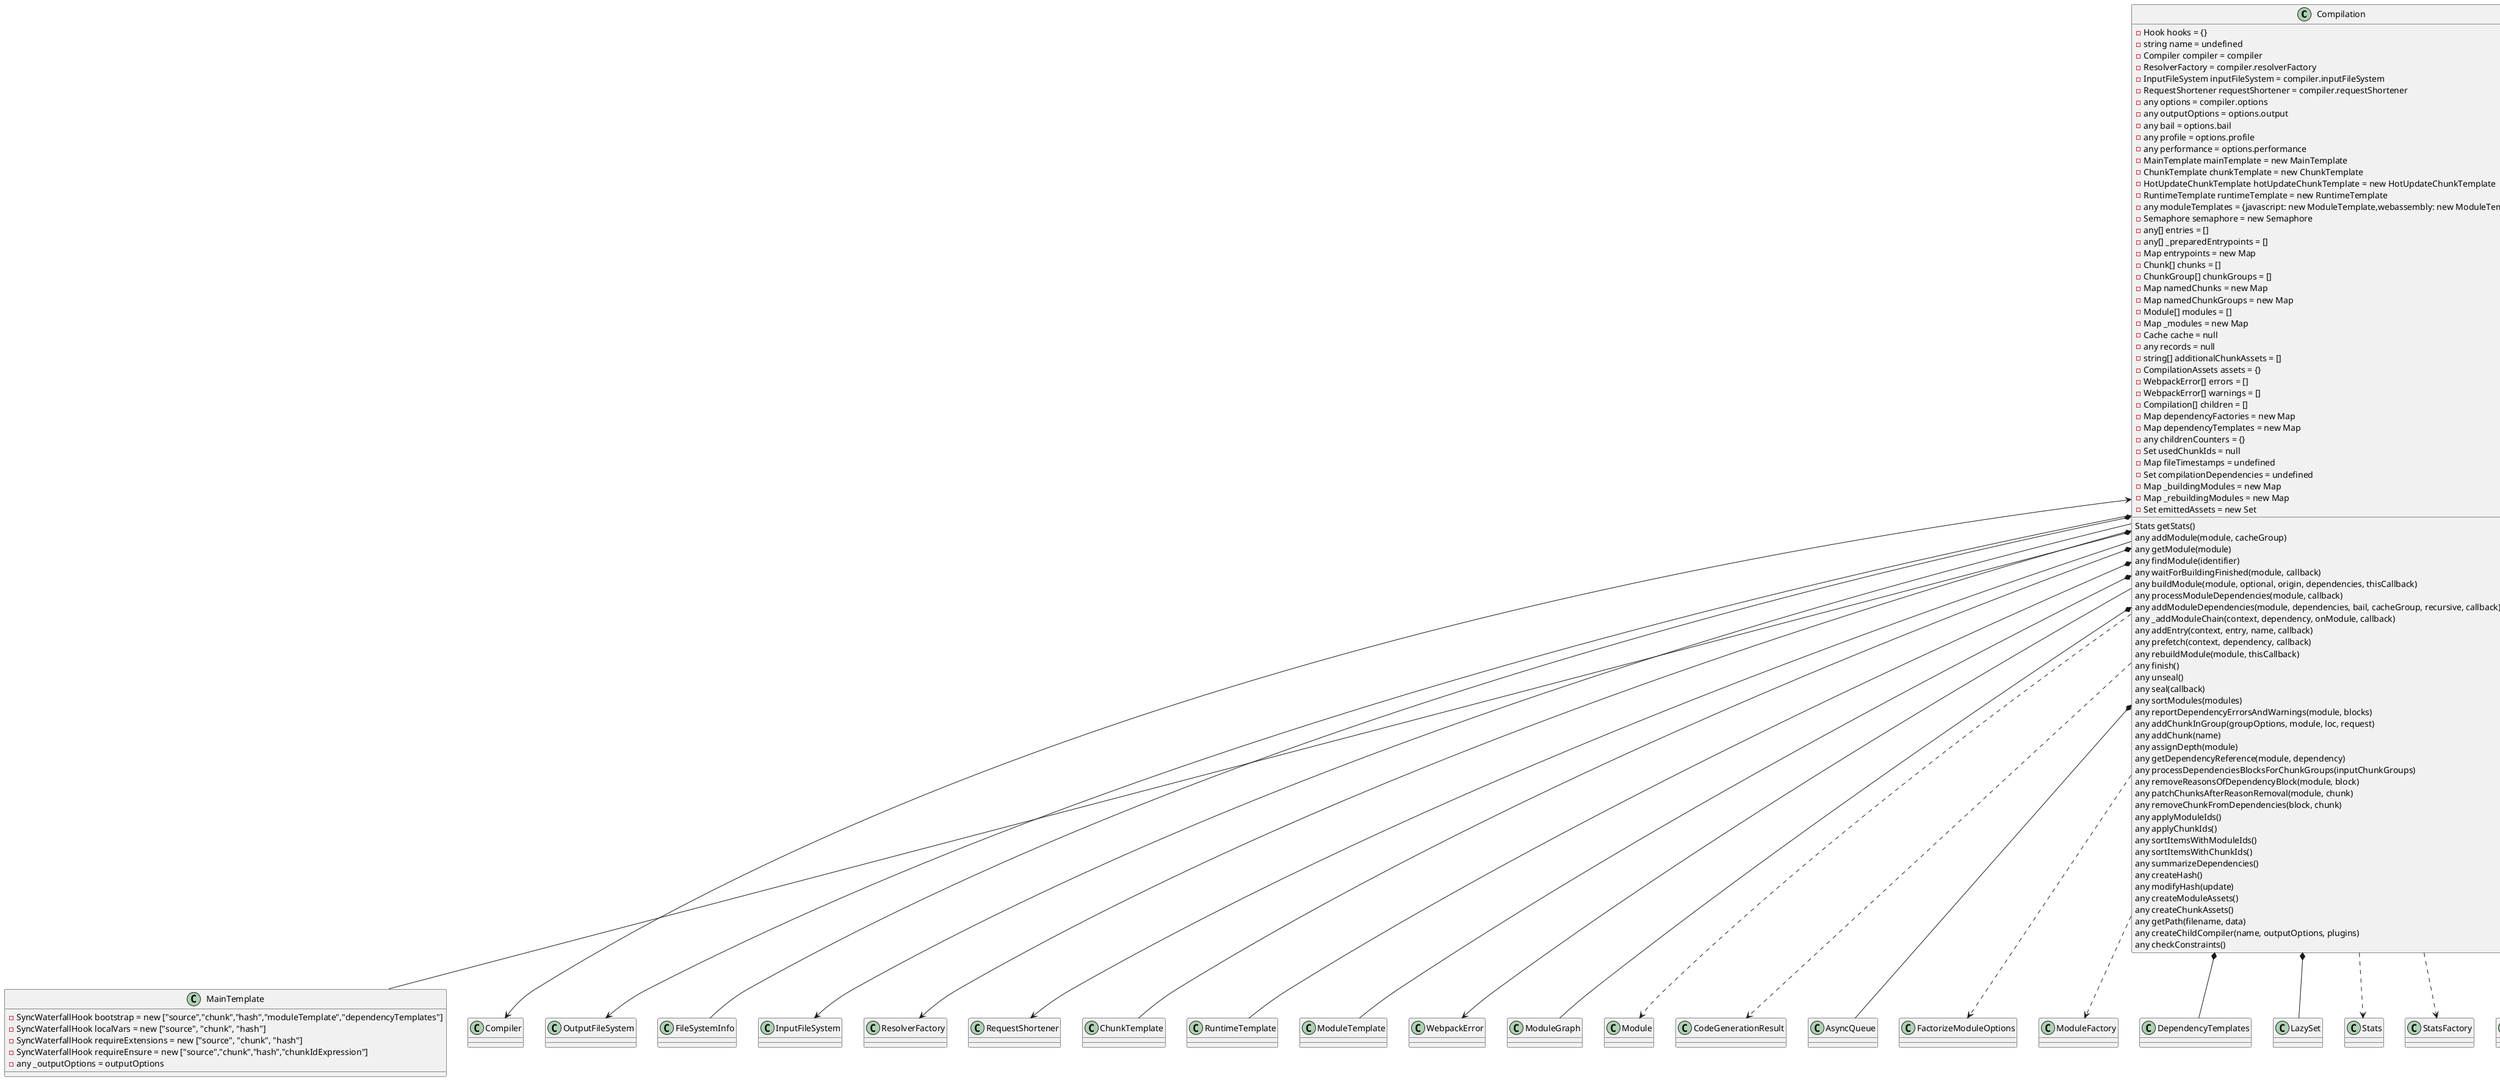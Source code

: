 @startuml webpack类图
    class Compilation {
        - Hook hooks = {}
        - string name = undefined
        - Compiler compiler = compiler
        - ResolverFactory = compiler.resolverFactory
        - InputFileSystem inputFileSystem = compiler.inputFileSystem
        - RequestShortener requestShortener = compiler.requestShortener
        - any options = compiler.options
        - any outputOptions = options.output
        - any bail = options.bail
        - any profile = options.profile
        - any performance = options.performance
        - MainTemplate mainTemplate = new MainTemplate
        - ChunkTemplate chunkTemplate = new ChunkTemplate
        - HotUpdateChunkTemplate hotUpdateChunkTemplate = new HotUpdateChunkTemplate
        - RuntimeTemplate runtimeTemplate = new RuntimeTemplate
        - any moduleTemplates = {javascript: new ModuleTemplate,webassembly: new ModuleTemplate}
        - Semaphore semaphore = new Semaphore
        - any[] entries = []
        - any[] _preparedEntrypoints = []
        - Map entrypoints = new Map
        - Chunk[] chunks = []
        - ChunkGroup[] chunkGroups = []
        - Map namedChunks = new Map
        - Map namedChunkGroups = new Map
        - Module[] modules = []
        - Map _modules = new Map
        - Cache cache = null
        - any records = null
        - string[] additionalChunkAssets = []
        - CompilationAssets assets = {}
        - WebpackError[] errors = []
        - WebpackError[] warnings = []
        - Compilation[] children = []
        - Map dependencyFactories = new Map
        - Map dependencyTemplates = new Map
        - any childrenCounters = {}
        - Set usedChunkIds = null
        - Map fileTimestamps = undefined
        - Set compilationDependencies = undefined
        - Map _buildingModules = new Map
        - Map _rebuildingModules = new Map
        - Set emittedAssets = new Set
        Stats getStats()
        any addModule(module, cacheGroup)
        any getModule(module)
        any findModule(identifier)
        any waitForBuildingFinished(module, callback)
        any buildModule(module, optional, origin, dependencies, thisCallback)
        any processModuleDependencies(module, callback)
        any addModuleDependencies(module, dependencies, bail, cacheGroup, recursive, callback)
        any _addModuleChain(context, dependency, onModule, callback)
        any addEntry(context, entry, name, callback)
        any prefetch(context, dependency, callback)
        any rebuildModule(module, thisCallback)
        any finish()
        any unseal()
        any seal(callback)
        any sortModules(modules)
        any reportDependencyErrorsAndWarnings(module, blocks)
        any addChunkInGroup(groupOptions, module, loc, request)
        any addChunk(name)
        any assignDepth(module)
        any getDependencyReference(module, dependency)
        any processDependenciesBlocksForChunkGroups(inputChunkGroups)
        any removeReasonsOfDependencyBlock(module, block)
        any patchChunksAfterReasonRemoval(module, chunk)
        any removeChunkFromDependencies(block, chunk)
        any applyModuleIds()
        any applyChunkIds()
        any sortItemsWithModuleIds()
        any sortItemsWithChunkIds()
        any summarizeDependencies()
        any createHash()
        any modifyHash(update)
        any createModuleAssets()
        any createChunkAssets()
        any getPath(filename, data)
        any createChildCompiler(name, outputOptions, plugins)
        any checkConstraints()  
    }
    class MainTemplate {
        ' this.hooks
        - SyncWaterfallHook bootstrap = new ["source","chunk","hash","moduleTemplate","dependencyTemplates"]
        - SyncWaterfallHook localVars = new ["source", "chunk", "hash"]
        - SyncWaterfallHook requireExtensions = new ["source", "chunk", "hash"]
        - SyncWaterfallHook requireEnsure = new ["source","chunk","hash","chunkIdExpression"]
        ' - jsonpScript
        ' - linkPreload
        ' - linkPrefetch
        - any _outputOptions = outputOptions
    }
    ' Compilation *--  SyncHook
    ' Compilation *--  SyncBailHook
    ' Compilation *--  SyncWaterfallHook
    ' Compilation *--  AsyncSeriesHook
    Compilation <--> Compiler
    Compilation --> OutputFileSystem
    Compilation *-- FileSystemInfo
    Compilation -->  InputFileSystem
    Compilation -->  ResolverFactory
    Compilation --> RequestShortener
    Compilation *-- MainTemplate
    Compilation *-- ChunkTemplate
    Compilation *-- RuntimeTemplate
    Compilation *-- ModuleTemplate
    Compilation --> WebpackError
    Compilation *-- ModuleGraph
    Compilation ..> Module
    Compilation ..> CodeGenerationResult
    Compilation *-- AsyncQueue
    Compilation ..> FactorizeModuleOptions
    Compilation --> Compilation
    Compilation ..> ModuleFactory
    Compilation *-- DependencyTemplates
    Compilation *-- LazySet
    Compilation ..> Stats
    Compilation ..> StatsFactory
    Compilation ..> StatsPrinter
    Compilation ..> CacheFacade
    Compilation ..> Logger
    Compilation ..> ModuleRestoreError
    Compilation ..> ModuleStoreError
    Compilation ..> Dependency
    Compilation ..> ModuleProfile
    Compilation ..> BuildCycleError
    Compilation ..> ModuleNotFoundError
    Compilation ..> ChunkGraph
    Compilation ..> ModuleDependencyWarning
    Compilation ..> ModuleDependencyError
    Compilation ..> CodeGenerationError
    Compilation ..> ChunkGroup
    Compilation ..> ChunkRenderError
    Compilation ..> Chunk
    Compilation ..> CachedSource
@enduml